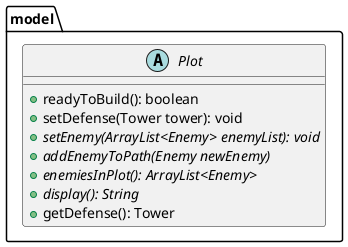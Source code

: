 @startuml
'https://plantuml.com/class-diagram
package model {
    abstract class Plot {
        + readyToBuild(): boolean
        + setDefense(Tower tower): void
        + setEnemy(ArrayList<Enemy> enemyList): void {abstract}
        + addEnemyToPath(Enemy newEnemy) {abstract}
        + enemiesInPlot(): ArrayList<Enemy> {abstract}
        + display(): String {abstract}
        + getDefense(): Tower
    }
}

@enduml
